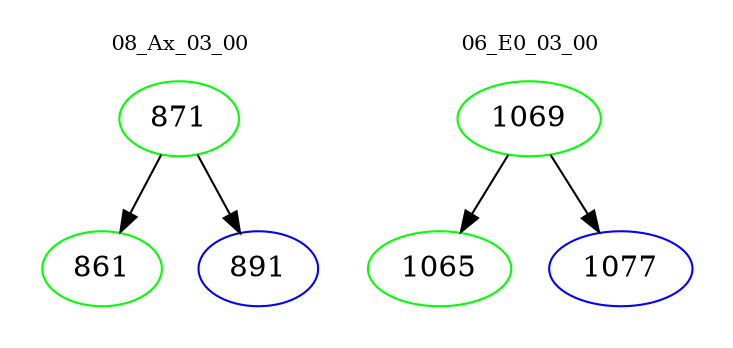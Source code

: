 digraph{
subgraph cluster_0 {
color = white
label = "08_Ax_03_00";
fontsize=10;
T0_871 [label="871", color="green"]
T0_871 -> T0_861 [color="black"]
T0_861 [label="861", color="green"]
T0_871 -> T0_891 [color="black"]
T0_891 [label="891", color="blue"]
}
subgraph cluster_1 {
color = white
label = "06_E0_03_00";
fontsize=10;
T1_1069 [label="1069", color="green"]
T1_1069 -> T1_1065 [color="black"]
T1_1065 [label="1065", color="green"]
T1_1069 -> T1_1077 [color="black"]
T1_1077 [label="1077", color="blue"]
}
}
